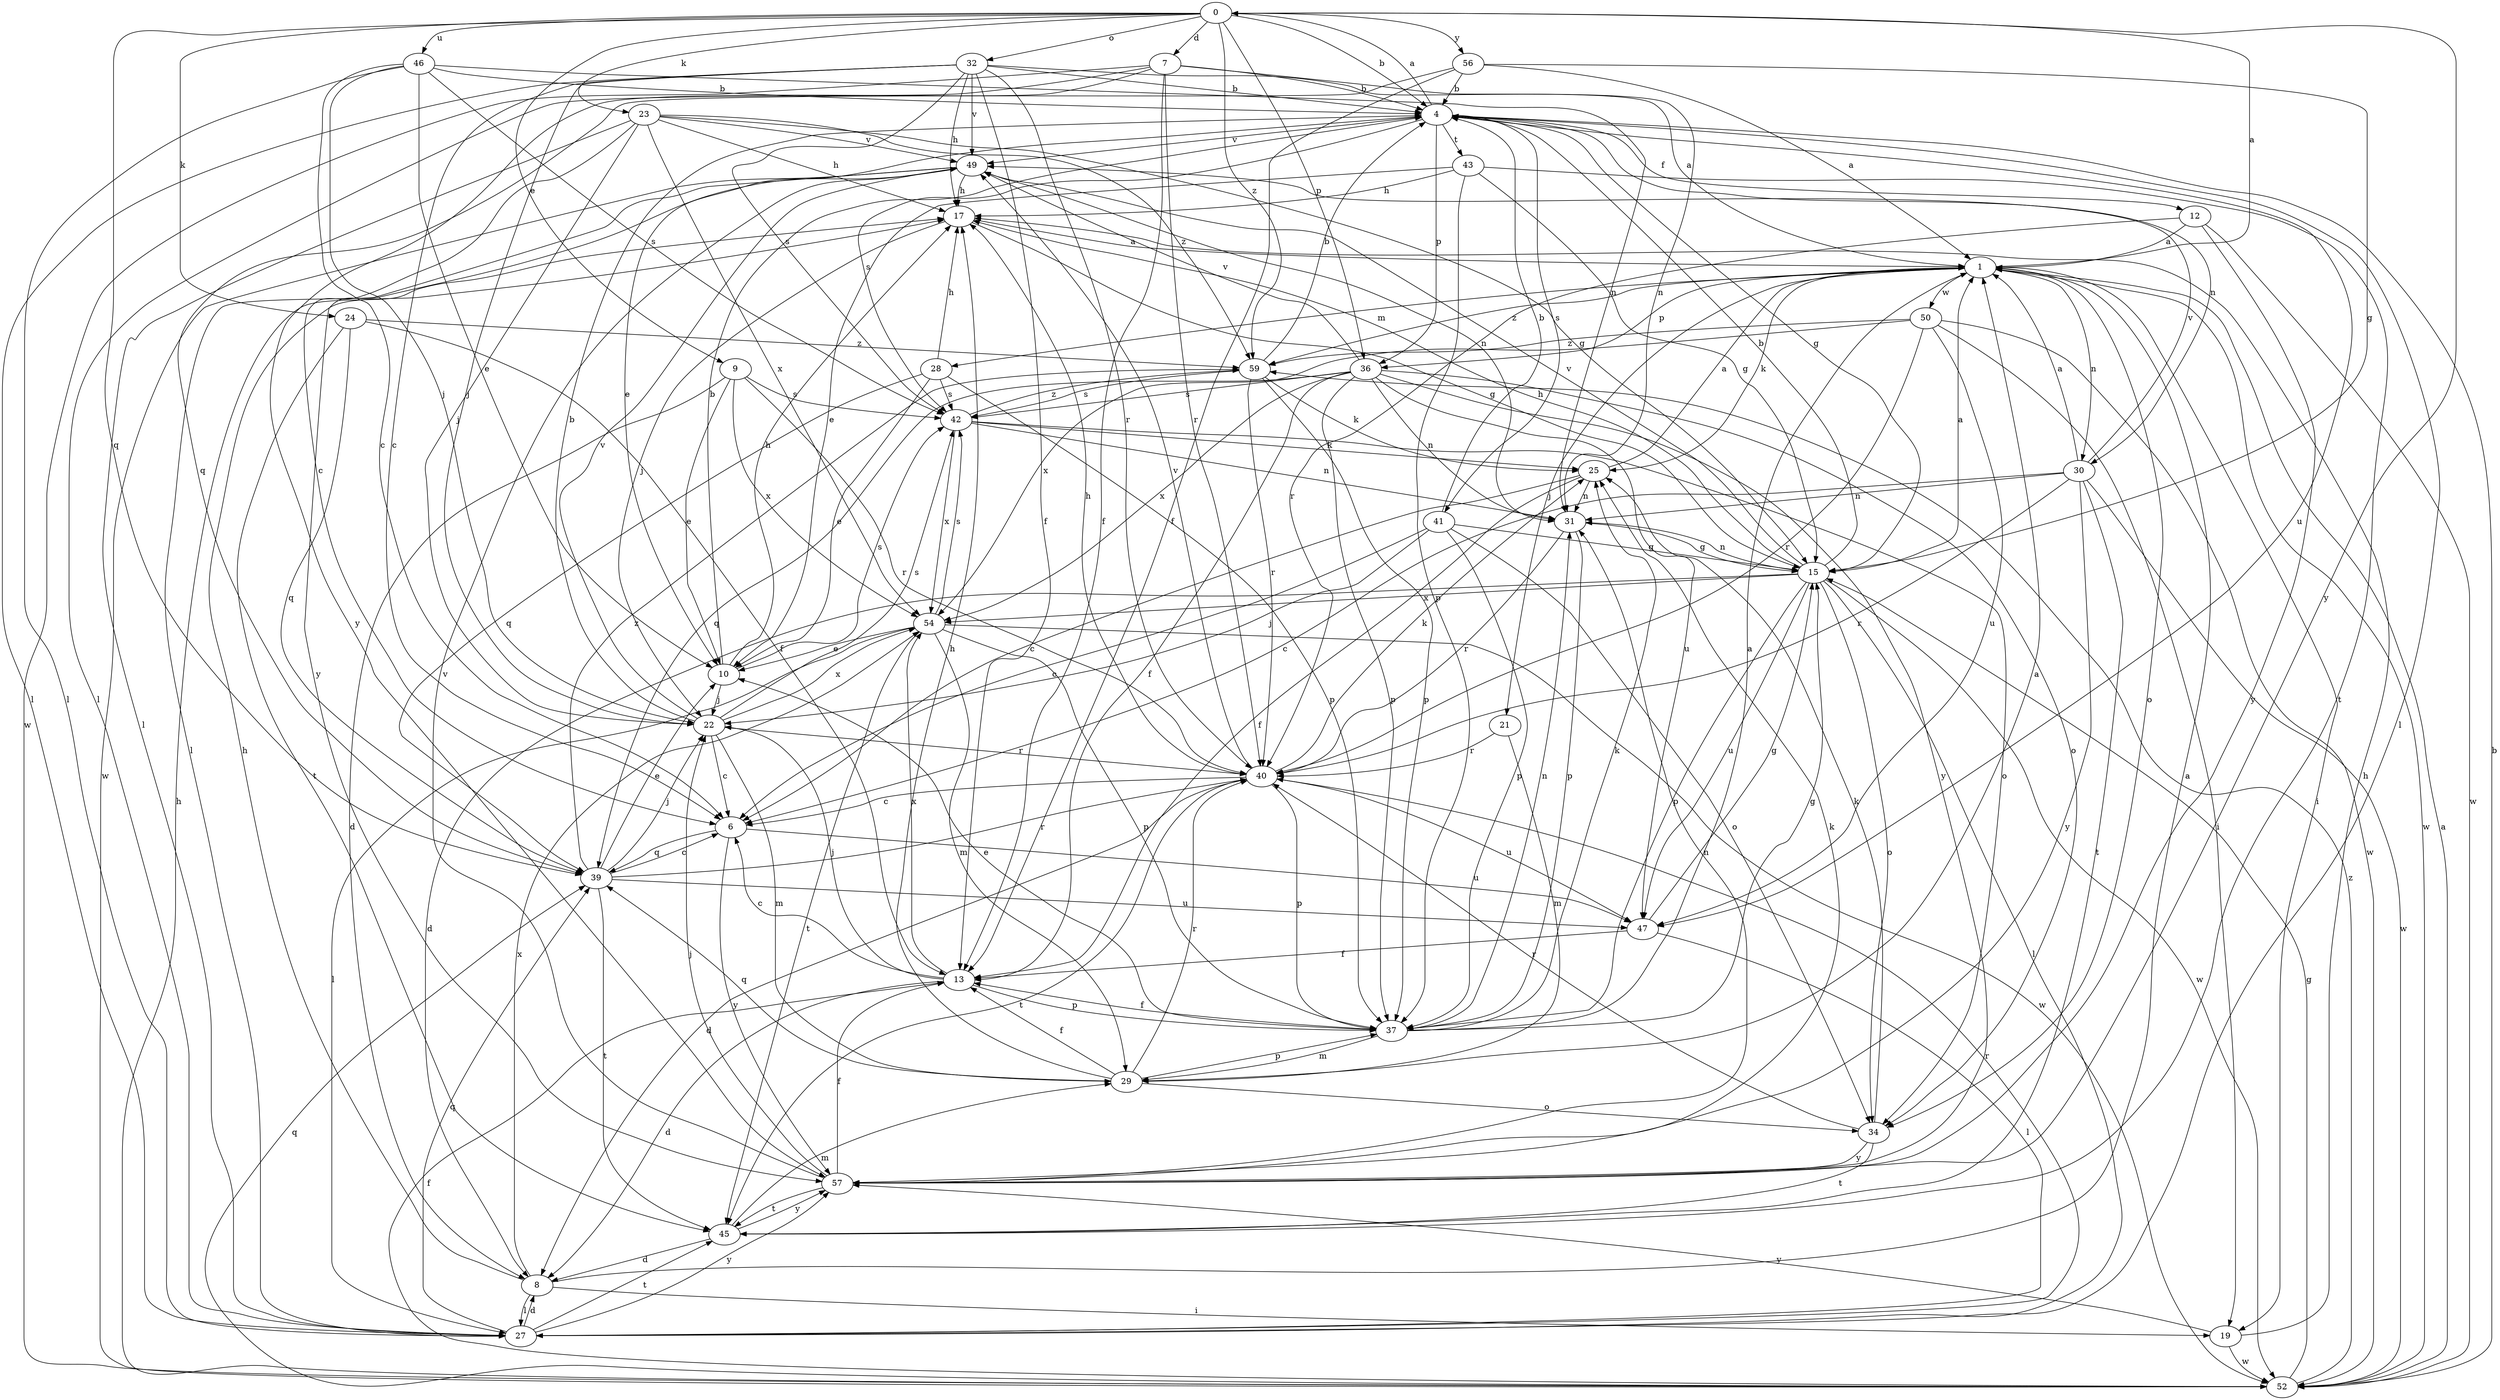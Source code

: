 strict digraph  {
0;
1;
4;
6;
7;
8;
9;
10;
12;
13;
15;
17;
19;
21;
22;
23;
24;
25;
27;
28;
29;
30;
31;
32;
34;
36;
37;
39;
40;
41;
42;
43;
45;
46;
47;
49;
50;
52;
54;
56;
57;
59;
0 -> 4  [label=b];
0 -> 7  [label=d];
0 -> 9  [label=e];
0 -> 23  [label=k];
0 -> 24  [label=k];
0 -> 32  [label=o];
0 -> 36  [label=p];
0 -> 39  [label=q];
0 -> 46  [label=u];
0 -> 56  [label=y];
0 -> 57  [label=y];
0 -> 59  [label=z];
1 -> 0  [label=a];
1 -> 19  [label=i];
1 -> 21  [label=j];
1 -> 25  [label=k];
1 -> 28  [label=m];
1 -> 30  [label=n];
1 -> 34  [label=o];
1 -> 36  [label=p];
1 -> 50  [label=w];
1 -> 52  [label=w];
1 -> 59  [label=z];
4 -> 0  [label=a];
4 -> 10  [label=e];
4 -> 12  [label=f];
4 -> 15  [label=g];
4 -> 27  [label=l];
4 -> 30  [label=n];
4 -> 36  [label=p];
4 -> 41  [label=s];
4 -> 42  [label=s];
4 -> 43  [label=t];
4 -> 47  [label=u];
4 -> 49  [label=v];
6 -> 39  [label=q];
6 -> 47  [label=u];
6 -> 57  [label=y];
7 -> 4  [label=b];
7 -> 13  [label=f];
7 -> 27  [label=l];
7 -> 31  [label=n];
7 -> 40  [label=r];
7 -> 52  [label=w];
7 -> 57  [label=y];
8 -> 1  [label=a];
8 -> 17  [label=h];
8 -> 19  [label=i];
8 -> 27  [label=l];
8 -> 54  [label=x];
9 -> 8  [label=d];
9 -> 10  [label=e];
9 -> 40  [label=r];
9 -> 42  [label=s];
9 -> 54  [label=x];
10 -> 4  [label=b];
10 -> 17  [label=h];
10 -> 22  [label=j];
10 -> 42  [label=s];
12 -> 1  [label=a];
12 -> 40  [label=r];
12 -> 52  [label=w];
12 -> 57  [label=y];
13 -> 6  [label=c];
13 -> 8  [label=d];
13 -> 22  [label=j];
13 -> 37  [label=p];
13 -> 54  [label=x];
15 -> 1  [label=a];
15 -> 4  [label=b];
15 -> 8  [label=d];
15 -> 17  [label=h];
15 -> 27  [label=l];
15 -> 31  [label=n];
15 -> 34  [label=o];
15 -> 37  [label=p];
15 -> 47  [label=u];
15 -> 49  [label=v];
15 -> 52  [label=w];
15 -> 54  [label=x];
17 -> 1  [label=a];
17 -> 15  [label=g];
17 -> 22  [label=j];
19 -> 17  [label=h];
19 -> 52  [label=w];
19 -> 57  [label=y];
21 -> 29  [label=m];
21 -> 40  [label=r];
22 -> 4  [label=b];
22 -> 6  [label=c];
22 -> 29  [label=m];
22 -> 40  [label=r];
22 -> 42  [label=s];
22 -> 49  [label=v];
22 -> 54  [label=x];
23 -> 6  [label=c];
23 -> 15  [label=g];
23 -> 17  [label=h];
23 -> 22  [label=j];
23 -> 27  [label=l];
23 -> 49  [label=v];
23 -> 54  [label=x];
23 -> 59  [label=z];
24 -> 13  [label=f];
24 -> 39  [label=q];
24 -> 45  [label=t];
24 -> 59  [label=z];
25 -> 1  [label=a];
25 -> 6  [label=c];
25 -> 13  [label=f];
25 -> 31  [label=n];
27 -> 8  [label=d];
27 -> 39  [label=q];
27 -> 40  [label=r];
27 -> 45  [label=t];
27 -> 57  [label=y];
28 -> 10  [label=e];
28 -> 17  [label=h];
28 -> 37  [label=p];
28 -> 39  [label=q];
28 -> 42  [label=s];
29 -> 1  [label=a];
29 -> 13  [label=f];
29 -> 17  [label=h];
29 -> 34  [label=o];
29 -> 37  [label=p];
29 -> 39  [label=q];
29 -> 40  [label=r];
30 -> 1  [label=a];
30 -> 6  [label=c];
30 -> 31  [label=n];
30 -> 40  [label=r];
30 -> 45  [label=t];
30 -> 49  [label=v];
30 -> 52  [label=w];
30 -> 57  [label=y];
31 -> 15  [label=g];
31 -> 37  [label=p];
31 -> 40  [label=r];
32 -> 1  [label=a];
32 -> 4  [label=b];
32 -> 6  [label=c];
32 -> 13  [label=f];
32 -> 17  [label=h];
32 -> 22  [label=j];
32 -> 27  [label=l];
32 -> 40  [label=r];
32 -> 42  [label=s];
32 -> 49  [label=v];
34 -> 25  [label=k];
34 -> 40  [label=r];
34 -> 45  [label=t];
34 -> 57  [label=y];
36 -> 13  [label=f];
36 -> 31  [label=n];
36 -> 34  [label=o];
36 -> 37  [label=p];
36 -> 39  [label=q];
36 -> 42  [label=s];
36 -> 47  [label=u];
36 -> 49  [label=v];
36 -> 54  [label=x];
36 -> 57  [label=y];
37 -> 1  [label=a];
37 -> 10  [label=e];
37 -> 13  [label=f];
37 -> 15  [label=g];
37 -> 25  [label=k];
37 -> 29  [label=m];
37 -> 31  [label=n];
39 -> 6  [label=c];
39 -> 10  [label=e];
39 -> 22  [label=j];
39 -> 40  [label=r];
39 -> 45  [label=t];
39 -> 47  [label=u];
39 -> 59  [label=z];
40 -> 6  [label=c];
40 -> 8  [label=d];
40 -> 17  [label=h];
40 -> 25  [label=k];
40 -> 37  [label=p];
40 -> 45  [label=t];
40 -> 47  [label=u];
40 -> 49  [label=v];
41 -> 4  [label=b];
41 -> 6  [label=c];
41 -> 15  [label=g];
41 -> 22  [label=j];
41 -> 34  [label=o];
41 -> 37  [label=p];
42 -> 25  [label=k];
42 -> 31  [label=n];
42 -> 34  [label=o];
42 -> 54  [label=x];
42 -> 59  [label=z];
43 -> 10  [label=e];
43 -> 15  [label=g];
43 -> 17  [label=h];
43 -> 37  [label=p];
43 -> 45  [label=t];
45 -> 8  [label=d];
45 -> 29  [label=m];
45 -> 57  [label=y];
46 -> 4  [label=b];
46 -> 6  [label=c];
46 -> 10  [label=e];
46 -> 22  [label=j];
46 -> 27  [label=l];
46 -> 31  [label=n];
46 -> 42  [label=s];
47 -> 13  [label=f];
47 -> 15  [label=g];
47 -> 27  [label=l];
49 -> 17  [label=h];
49 -> 27  [label=l];
49 -> 31  [label=n];
49 -> 52  [label=w];
49 -> 57  [label=y];
50 -> 19  [label=i];
50 -> 40  [label=r];
50 -> 47  [label=u];
50 -> 52  [label=w];
50 -> 54  [label=x];
50 -> 59  [label=z];
52 -> 1  [label=a];
52 -> 4  [label=b];
52 -> 13  [label=f];
52 -> 15  [label=g];
52 -> 17  [label=h];
52 -> 39  [label=q];
52 -> 59  [label=z];
54 -> 10  [label=e];
54 -> 27  [label=l];
54 -> 29  [label=m];
54 -> 37  [label=p];
54 -> 42  [label=s];
54 -> 45  [label=t];
54 -> 52  [label=w];
56 -> 1  [label=a];
56 -> 4  [label=b];
56 -> 13  [label=f];
56 -> 15  [label=g];
56 -> 39  [label=q];
57 -> 13  [label=f];
57 -> 22  [label=j];
57 -> 25  [label=k];
57 -> 31  [label=n];
57 -> 45  [label=t];
57 -> 49  [label=v];
59 -> 4  [label=b];
59 -> 25  [label=k];
59 -> 37  [label=p];
59 -> 40  [label=r];
59 -> 42  [label=s];
}
